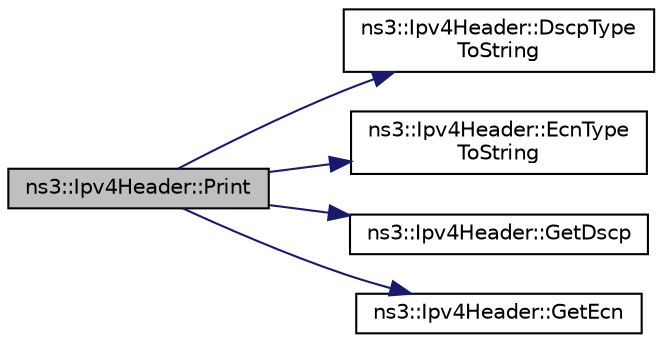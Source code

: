 digraph "ns3::Ipv4Header::Print"
{
 // LATEX_PDF_SIZE
  edge [fontname="Helvetica",fontsize="10",labelfontname="Helvetica",labelfontsize="10"];
  node [fontname="Helvetica",fontsize="10",shape=record];
  rankdir="LR";
  Node1 [label="ns3::Ipv4Header::Print",height=0.2,width=0.4,color="black", fillcolor="grey75", style="filled", fontcolor="black",tooltip=" "];
  Node1 -> Node2 [color="midnightblue",fontsize="10",style="solid",fontname="Helvetica"];
  Node2 [label="ns3::Ipv4Header::DscpType\lToString",height=0.2,width=0.4,color="black", fillcolor="white", style="filled",URL="$classns3_1_1_ipv4_header.html#ab9baa409d4bbf37642d94715aa7dd0ec",tooltip=" "];
  Node1 -> Node3 [color="midnightblue",fontsize="10",style="solid",fontname="Helvetica"];
  Node3 [label="ns3::Ipv4Header::EcnType\lToString",height=0.2,width=0.4,color="black", fillcolor="white", style="filled",URL="$classns3_1_1_ipv4_header.html#a1feff9bb7847031dd3bc1e5e5b3eb2c1",tooltip=" "];
  Node1 -> Node4 [color="midnightblue",fontsize="10",style="solid",fontname="Helvetica"];
  Node4 [label="ns3::Ipv4Header::GetDscp",height=0.2,width=0.4,color="black", fillcolor="white", style="filled",URL="$classns3_1_1_ipv4_header.html#a05c18cd180e393048f86b217e9367787",tooltip=" "];
  Node1 -> Node5 [color="midnightblue",fontsize="10",style="solid",fontname="Helvetica"];
  Node5 [label="ns3::Ipv4Header::GetEcn",height=0.2,width=0.4,color="black", fillcolor="white", style="filled",URL="$classns3_1_1_ipv4_header.html#a8f7b842ed8029c5ea4116418a89543ea",tooltip=" "];
}
